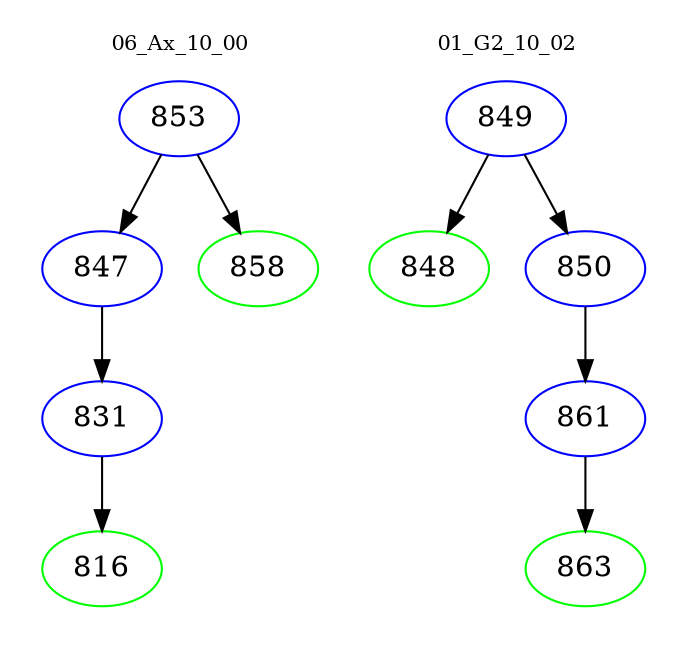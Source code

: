 digraph{
subgraph cluster_0 {
color = white
label = "06_Ax_10_00";
fontsize=10;
T0_853 [label="853", color="blue"]
T0_853 -> T0_847 [color="black"]
T0_847 [label="847", color="blue"]
T0_847 -> T0_831 [color="black"]
T0_831 [label="831", color="blue"]
T0_831 -> T0_816 [color="black"]
T0_816 [label="816", color="green"]
T0_853 -> T0_858 [color="black"]
T0_858 [label="858", color="green"]
}
subgraph cluster_1 {
color = white
label = "01_G2_10_02";
fontsize=10;
T1_849 [label="849", color="blue"]
T1_849 -> T1_848 [color="black"]
T1_848 [label="848", color="green"]
T1_849 -> T1_850 [color="black"]
T1_850 [label="850", color="blue"]
T1_850 -> T1_861 [color="black"]
T1_861 [label="861", color="blue"]
T1_861 -> T1_863 [color="black"]
T1_863 [label="863", color="green"]
}
}
